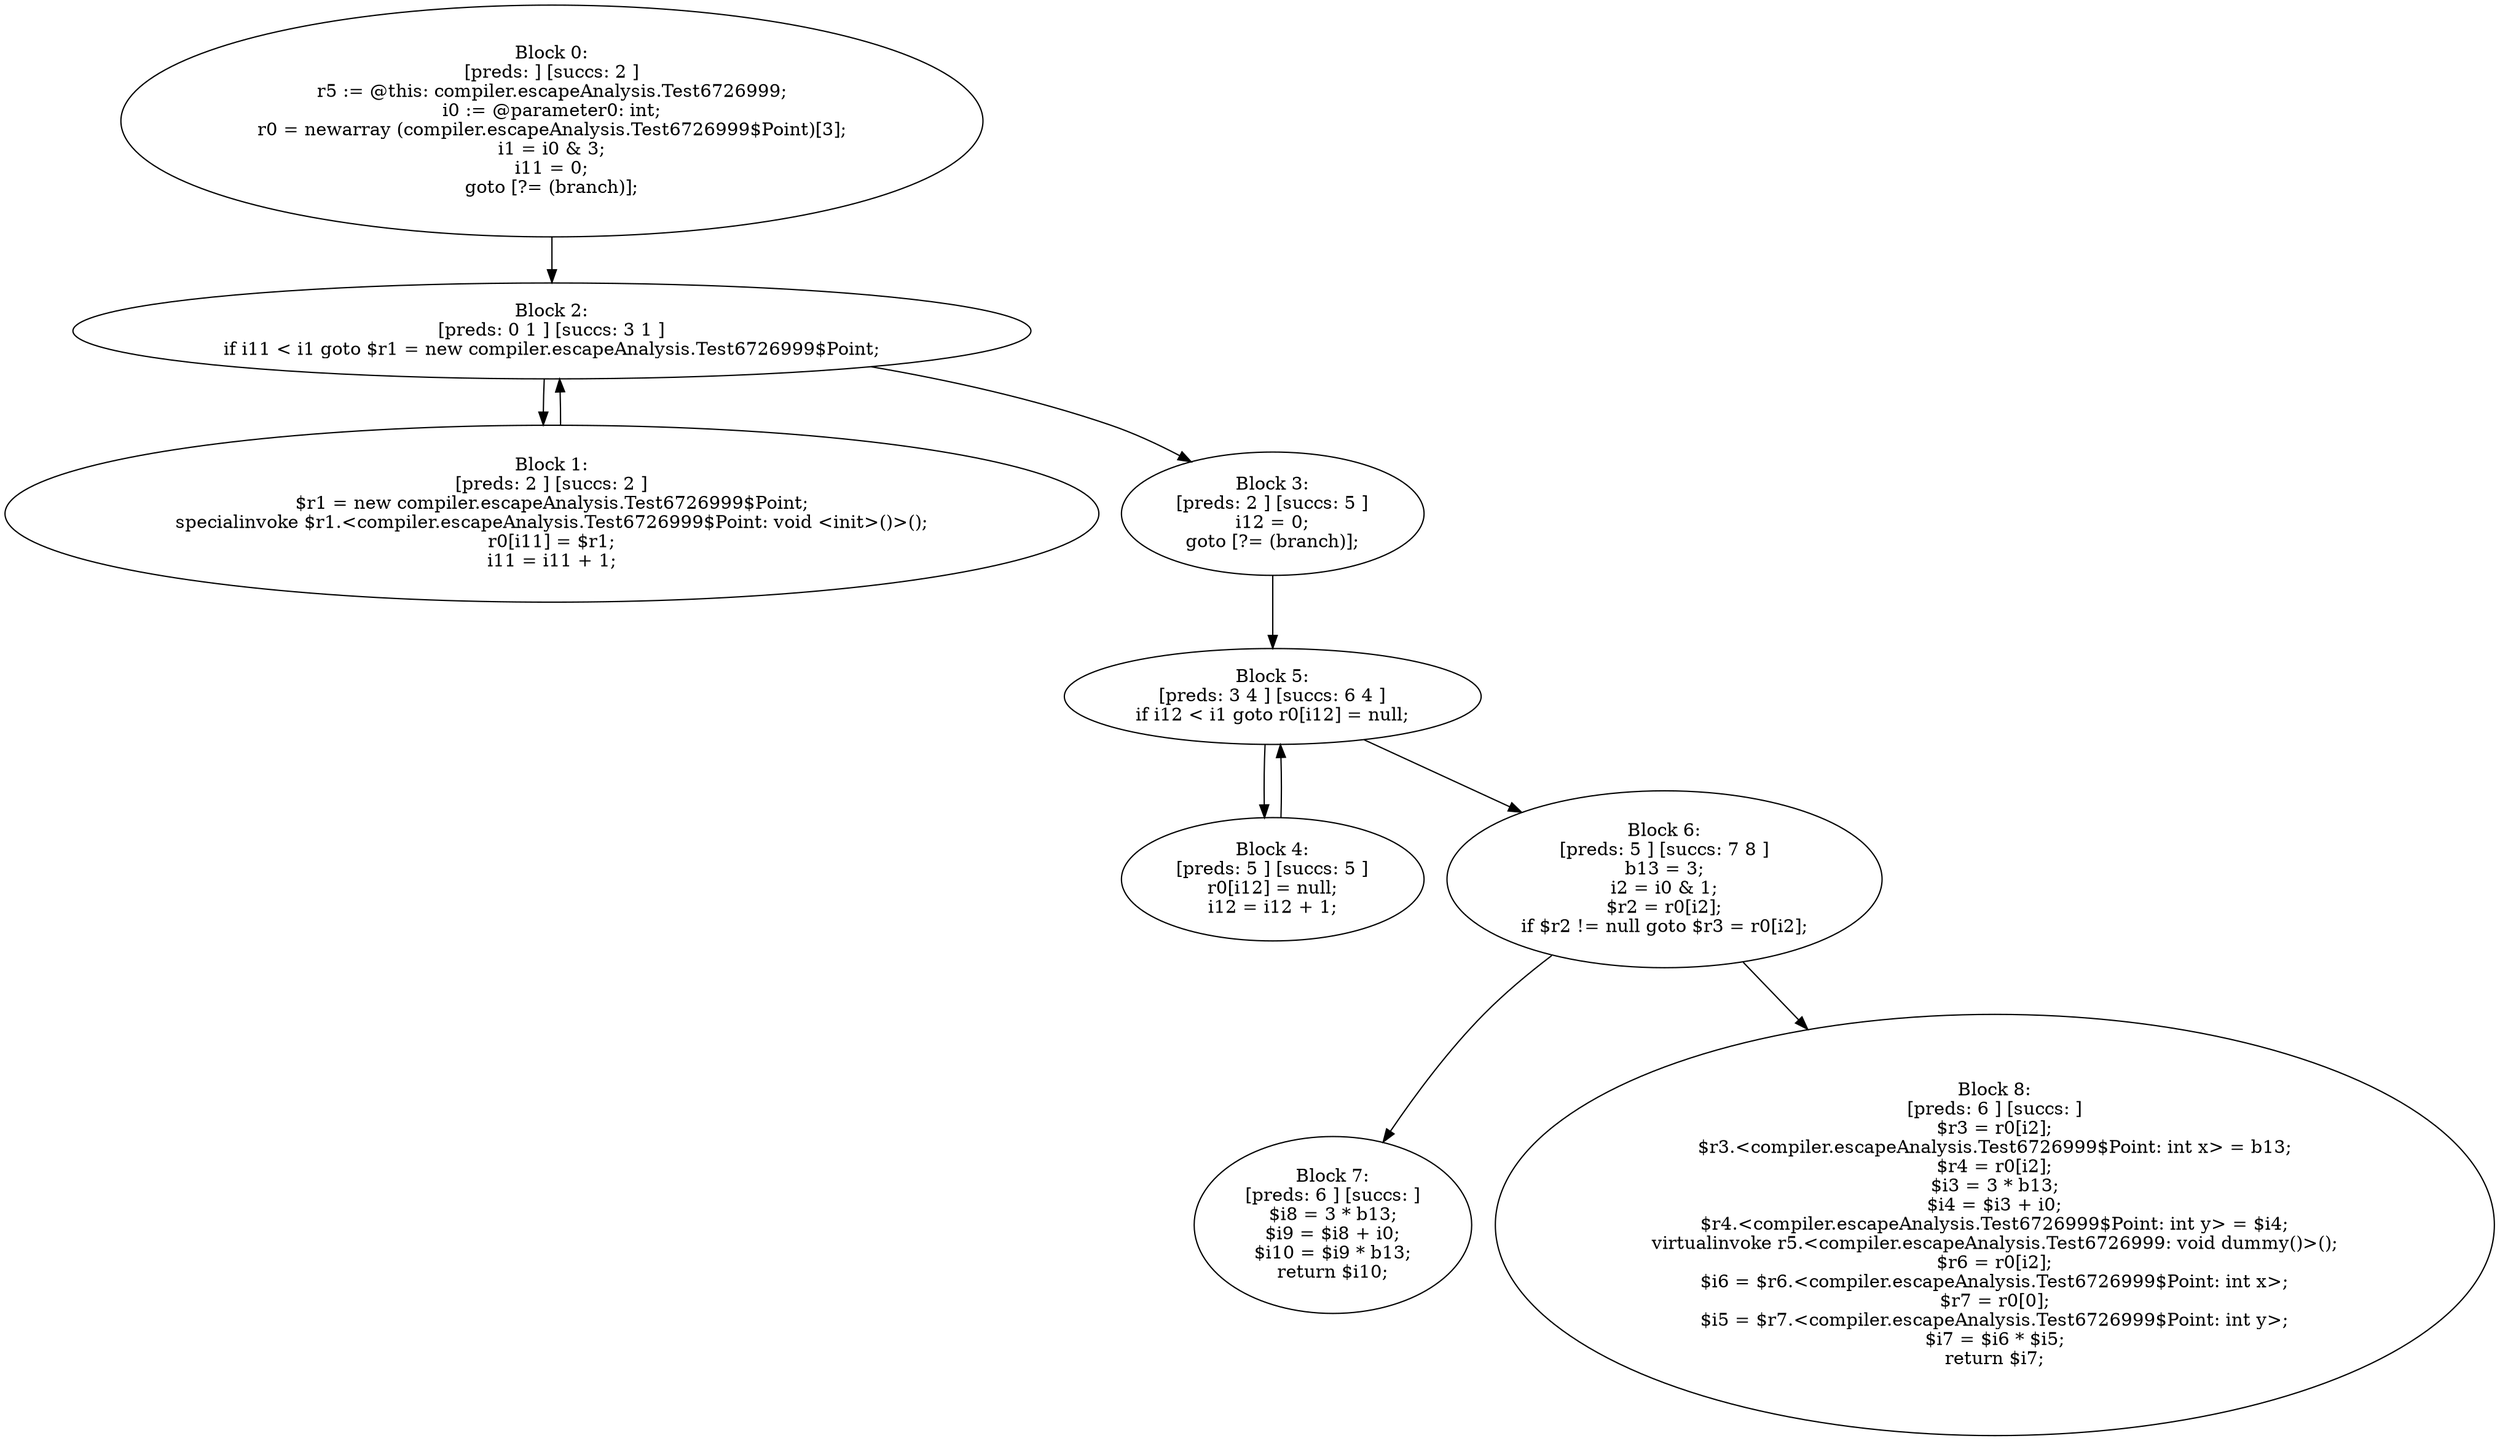 digraph "unitGraph" {
    "Block 0:
[preds: ] [succs: 2 ]
r5 := @this: compiler.escapeAnalysis.Test6726999;
i0 := @parameter0: int;
r0 = newarray (compiler.escapeAnalysis.Test6726999$Point)[3];
i1 = i0 & 3;
i11 = 0;
goto [?= (branch)];
"
    "Block 1:
[preds: 2 ] [succs: 2 ]
$r1 = new compiler.escapeAnalysis.Test6726999$Point;
specialinvoke $r1.<compiler.escapeAnalysis.Test6726999$Point: void <init>()>();
r0[i11] = $r1;
i11 = i11 + 1;
"
    "Block 2:
[preds: 0 1 ] [succs: 3 1 ]
if i11 < i1 goto $r1 = new compiler.escapeAnalysis.Test6726999$Point;
"
    "Block 3:
[preds: 2 ] [succs: 5 ]
i12 = 0;
goto [?= (branch)];
"
    "Block 4:
[preds: 5 ] [succs: 5 ]
r0[i12] = null;
i12 = i12 + 1;
"
    "Block 5:
[preds: 3 4 ] [succs: 6 4 ]
if i12 < i1 goto r0[i12] = null;
"
    "Block 6:
[preds: 5 ] [succs: 7 8 ]
b13 = 3;
i2 = i0 & 1;
$r2 = r0[i2];
if $r2 != null goto $r3 = r0[i2];
"
    "Block 7:
[preds: 6 ] [succs: ]
$i8 = 3 * b13;
$i9 = $i8 + i0;
$i10 = $i9 * b13;
return $i10;
"
    "Block 8:
[preds: 6 ] [succs: ]
$r3 = r0[i2];
$r3.<compiler.escapeAnalysis.Test6726999$Point: int x> = b13;
$r4 = r0[i2];
$i3 = 3 * b13;
$i4 = $i3 + i0;
$r4.<compiler.escapeAnalysis.Test6726999$Point: int y> = $i4;
virtualinvoke r5.<compiler.escapeAnalysis.Test6726999: void dummy()>();
$r6 = r0[i2];
$i6 = $r6.<compiler.escapeAnalysis.Test6726999$Point: int x>;
$r7 = r0[0];
$i5 = $r7.<compiler.escapeAnalysis.Test6726999$Point: int y>;
$i7 = $i6 * $i5;
return $i7;
"
    "Block 0:
[preds: ] [succs: 2 ]
r5 := @this: compiler.escapeAnalysis.Test6726999;
i0 := @parameter0: int;
r0 = newarray (compiler.escapeAnalysis.Test6726999$Point)[3];
i1 = i0 & 3;
i11 = 0;
goto [?= (branch)];
"->"Block 2:
[preds: 0 1 ] [succs: 3 1 ]
if i11 < i1 goto $r1 = new compiler.escapeAnalysis.Test6726999$Point;
";
    "Block 1:
[preds: 2 ] [succs: 2 ]
$r1 = new compiler.escapeAnalysis.Test6726999$Point;
specialinvoke $r1.<compiler.escapeAnalysis.Test6726999$Point: void <init>()>();
r0[i11] = $r1;
i11 = i11 + 1;
"->"Block 2:
[preds: 0 1 ] [succs: 3 1 ]
if i11 < i1 goto $r1 = new compiler.escapeAnalysis.Test6726999$Point;
";
    "Block 2:
[preds: 0 1 ] [succs: 3 1 ]
if i11 < i1 goto $r1 = new compiler.escapeAnalysis.Test6726999$Point;
"->"Block 3:
[preds: 2 ] [succs: 5 ]
i12 = 0;
goto [?= (branch)];
";
    "Block 2:
[preds: 0 1 ] [succs: 3 1 ]
if i11 < i1 goto $r1 = new compiler.escapeAnalysis.Test6726999$Point;
"->"Block 1:
[preds: 2 ] [succs: 2 ]
$r1 = new compiler.escapeAnalysis.Test6726999$Point;
specialinvoke $r1.<compiler.escapeAnalysis.Test6726999$Point: void <init>()>();
r0[i11] = $r1;
i11 = i11 + 1;
";
    "Block 3:
[preds: 2 ] [succs: 5 ]
i12 = 0;
goto [?= (branch)];
"->"Block 5:
[preds: 3 4 ] [succs: 6 4 ]
if i12 < i1 goto r0[i12] = null;
";
    "Block 4:
[preds: 5 ] [succs: 5 ]
r0[i12] = null;
i12 = i12 + 1;
"->"Block 5:
[preds: 3 4 ] [succs: 6 4 ]
if i12 < i1 goto r0[i12] = null;
";
    "Block 5:
[preds: 3 4 ] [succs: 6 4 ]
if i12 < i1 goto r0[i12] = null;
"->"Block 6:
[preds: 5 ] [succs: 7 8 ]
b13 = 3;
i2 = i0 & 1;
$r2 = r0[i2];
if $r2 != null goto $r3 = r0[i2];
";
    "Block 5:
[preds: 3 4 ] [succs: 6 4 ]
if i12 < i1 goto r0[i12] = null;
"->"Block 4:
[preds: 5 ] [succs: 5 ]
r0[i12] = null;
i12 = i12 + 1;
";
    "Block 6:
[preds: 5 ] [succs: 7 8 ]
b13 = 3;
i2 = i0 & 1;
$r2 = r0[i2];
if $r2 != null goto $r3 = r0[i2];
"->"Block 7:
[preds: 6 ] [succs: ]
$i8 = 3 * b13;
$i9 = $i8 + i0;
$i10 = $i9 * b13;
return $i10;
";
    "Block 6:
[preds: 5 ] [succs: 7 8 ]
b13 = 3;
i2 = i0 & 1;
$r2 = r0[i2];
if $r2 != null goto $r3 = r0[i2];
"->"Block 8:
[preds: 6 ] [succs: ]
$r3 = r0[i2];
$r3.<compiler.escapeAnalysis.Test6726999$Point: int x> = b13;
$r4 = r0[i2];
$i3 = 3 * b13;
$i4 = $i3 + i0;
$r4.<compiler.escapeAnalysis.Test6726999$Point: int y> = $i4;
virtualinvoke r5.<compiler.escapeAnalysis.Test6726999: void dummy()>();
$r6 = r0[i2];
$i6 = $r6.<compiler.escapeAnalysis.Test6726999$Point: int x>;
$r7 = r0[0];
$i5 = $r7.<compiler.escapeAnalysis.Test6726999$Point: int y>;
$i7 = $i6 * $i5;
return $i7;
";
}
